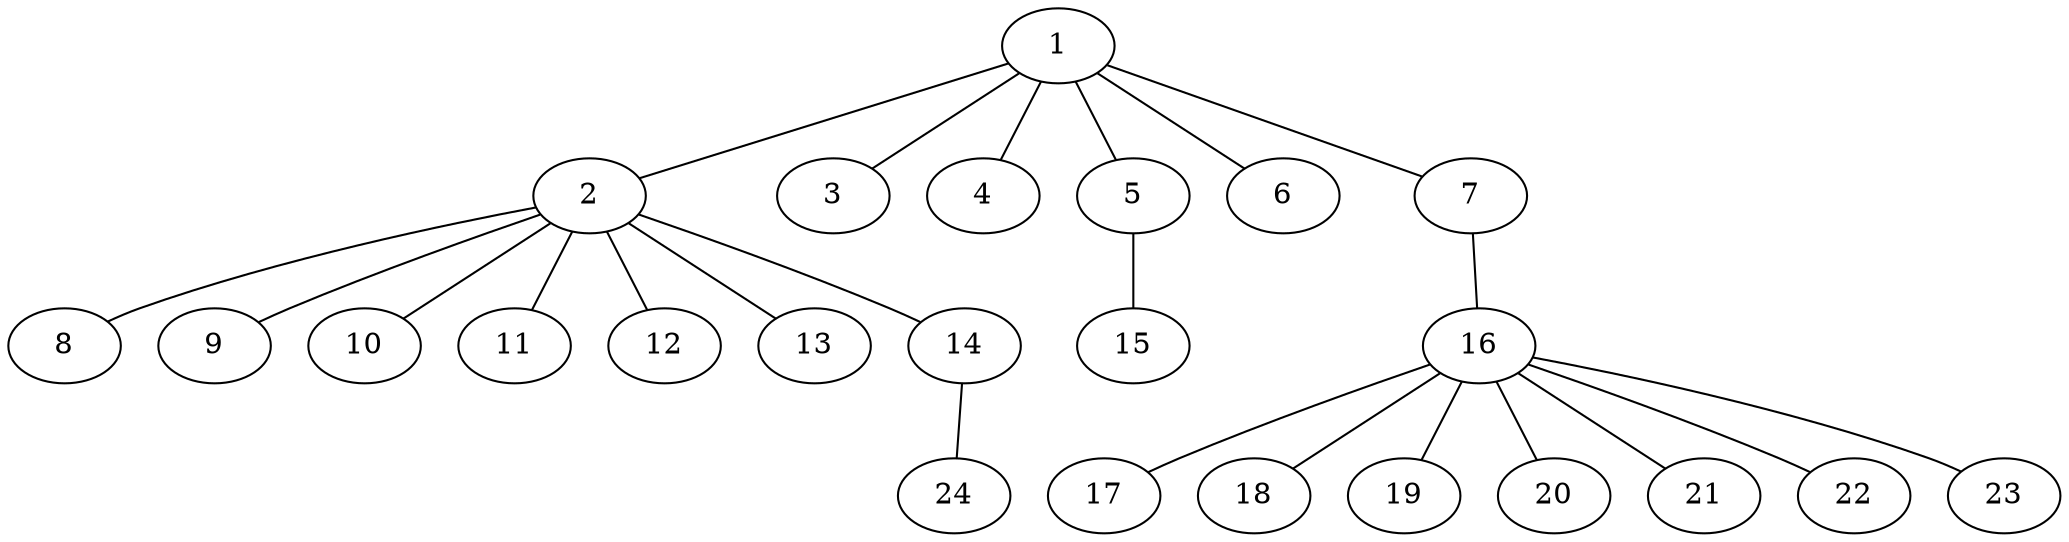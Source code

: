 graph {
1 -- { 2 3 4 5 6 7 };
2 -- { 8 9 10 11 12 13 14 };
5 -- 15;
7 -- 16 -- { 17 18 19 20 21 22 23 };
14 -- 24;
}